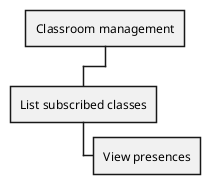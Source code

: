 @startwbs sitemap_student
* Classroom management
** List subscribed classes
*** View presences
@endwbs

@startwbs sitemap_teacher
* Classroom management
** List sessions
*** Edit presences
@endwbs

@startwbs sitemap
* Classroom management
** List subscribed classes
*** View presences
** List sessions
*** Edit session details
*** Edit presences
** List classes
*** Add class
*** View class details
*** Edit class details
*** Add session
*** Subscribe student to class
** List students
*** Add student
*** View student details
*** Edit student details
** List teachers
*** Add teacher
*** View teacher details
*** Edit teacher details
** Grant roles to people
** List courses
*** Add course
*** Edit course details
** List Sections
*** Add Section
** List academic year
*** Add academic year
@endwbs

@startuml conception_classes
left to right direction
skinparam nodesep 100
skinparam ranksep 120

class Section {
  name
}
class Person {
  firstName
  lastName
  emailAddress
  phoneNumber
}
class Course {
  name
}
class Class {
  identifier
  capacity
}
class Session {
  day
  beginningTime
  endTime
}
class Presence {
  status
  periods
}
class AcademicYear {
  beginningYear
  endYear
}

class Role {
  name
}

Section "1..*" o-- "1..*" Course
Course "1" <- "0..*" Class : instantiates <
AcademicYear "1" *-- "1..*" Class
Class "0..*" --> "teacher\n1..*" Person
Class "0..*" --> "students\n0..*" Person
Class "1" *- "0..*" Session
Role "0..*" <- "0..*" Person : is granted <
Person "1" <- "0..*" Presence : concerns <
Session "1" -- "0..*" Presence : concerns <
@enduml

@startuml inheritance_zoom_before
left to right direction
skinparam nodesep 100
skinparam ranksep 120

class Person {
  firstName
  lastName
  emailAddress
}
class Student {
  phoneNumber
}
class Teacher
class Class {
  identifier
  capacity
}

Person <|-- Teacher
Person <|-- Student
Teacher -- Class : teaches >
Student -- Class : is subscribed to >
@enduml

@startuml inheritance_zoom_after
left to right direction
skinparam nodesep 100
skinparam ranksep 120

class Person {
  firstName
  lastName
  emailAddress
  phoneNumber
}
class Class {
  identifier
  capacity
}
class Role {
  name
}

Person "teacher\n0..*" -- "0..*" Class
Person "students\n0..*" -- "0..*" Class
Person "1" - "0..*" Role : is granted >
@enduml

@startuml bidirectional_association
left to right direction
skinparam nodesep 100
skinparam ranksep 120

class Role {
  name
}

class Person {
  firstName
  lastName
  emailAddress
  phoneNumber
}

class Class {
  identifier
  capacity
}
class Session {
  day
  beginningTime
  endTime
}
class Presence {
  status
  periods
}

Class "0..*" -- "teacher\n1..*" Person
Class "0..*" -- "students\n0..*" Person
Class "1" *- "0..*" Session
Role "0..*" - "0..*" Person : is granted <
Person "1" - "0..*" Presence : concerns <
Session "1" -- "0..*" Presence : concerns <
@enduml

@startuml unidirectional_association
left to right direction
skinparam nodesep 100
skinparam ranksep 120

class Role {
  name
}

class Person {
  firstName
  lastName
  emailAddress
  phoneNumber
}

class Class {
  identifier
  capacity
}
class Session {
  day
  beginningTime
  endTime
}
class Presence {
  status
  periods
}

Class "0..*" --> "teacher\n1..*" Person
Class "0..*" --> "students\n0..*" Person
Class "1" *- "0..*" Session
Role "0..*" <- "0..*" Person : is granted <
Person "1" <- "0..*" Presence : concerns <
Session "1" -- "0..*" Presence : concerns <
@enduml

@startuml manytomany
left to right direction
skinparam nodesep 100
skinparam ranksep 120

class Person {
  firstName
  lastName
  emailAddress
  phoneNumber
}

class Session {
  day
  beginningTime
  endTime
}

class Presence {
  status
  periods
}

Person "0..*" -- "0..*" Session
(Person, Session) .. Presence
@enduml

@startuml onetomanytoone
left to right direction
skinparam nodesep 50
skinparam ranksep 80

class Person {
  firstName
  lastName
  emailAddress
  phoneNumber
}

class Session {
  day
  beginningTime
  endTime
}

class Presence {
  status
  periods
}

note bottom of Presence
Max one presence per person per session
end note

Person "1" -- "0..*" Presence
Presence "0..*" -- "1" Session

@enduml

@startuml inheritance_alternative_before
left to right direction
skinparam nodesep 60
skinparam ranksep 80

class Reservation
class Customer
class Passenger
class Person {
  firstName
  lastName
}
class Address {
  line1
  line2
  city
  zipCode
  country
}

Person <|-- Customer
Person <|-- Passenger
Customer "1" -- "1..*" Reservation
Passenger "1" -- "1..*" Reservation
Person "1" - "1..*" Address
@enduml

@startuml inheritance_alternative_after
left to right direction
skinparam nodesep 60
skinparam ranksep 80

class Reservation
class Customer
class Passenger
class ContactDetails {
  firstName
  lastName
}
class Address {
  line1
  line2
  city
  zipCode
  country
}
ContactDetails "1" -- "0..1" Customer
ContactDetails "1" -- "0..1" Passenger
Customer "1" -- "1..*" Reservation
Passenger "1" -- "1..*" Reservation
ContactDetails "1" - "1..*" Address
@enduml
